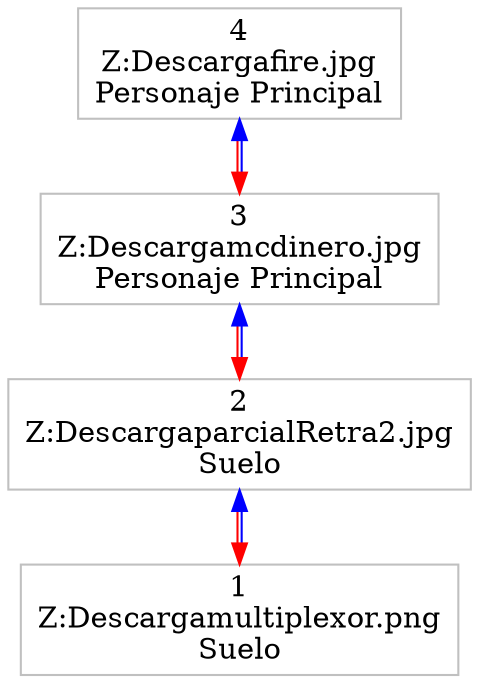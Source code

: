 digraph ColaAtencion {node [dir=both,shape=polygon, fontcolor="Black", height=0.5, color="Grey"]edge [color="blue",dir=both color="blue:red"]rankdir=BT
"1
Z:\Descarga\multiplexor.png
Suelo"-> "2
Z:\Descarga\parcialRetra2.jpg
Suelo"
"2
Z:\Descarga\parcialRetra2.jpg
Suelo"-> "3
Z:\Descarga\mcdinero.jpg
Personaje Principal"
"3
Z:\Descarga\mcdinero.jpg
Personaje Principal"-> "4
Z:\Descarga\fire.jpg
Personaje Principal"
}
